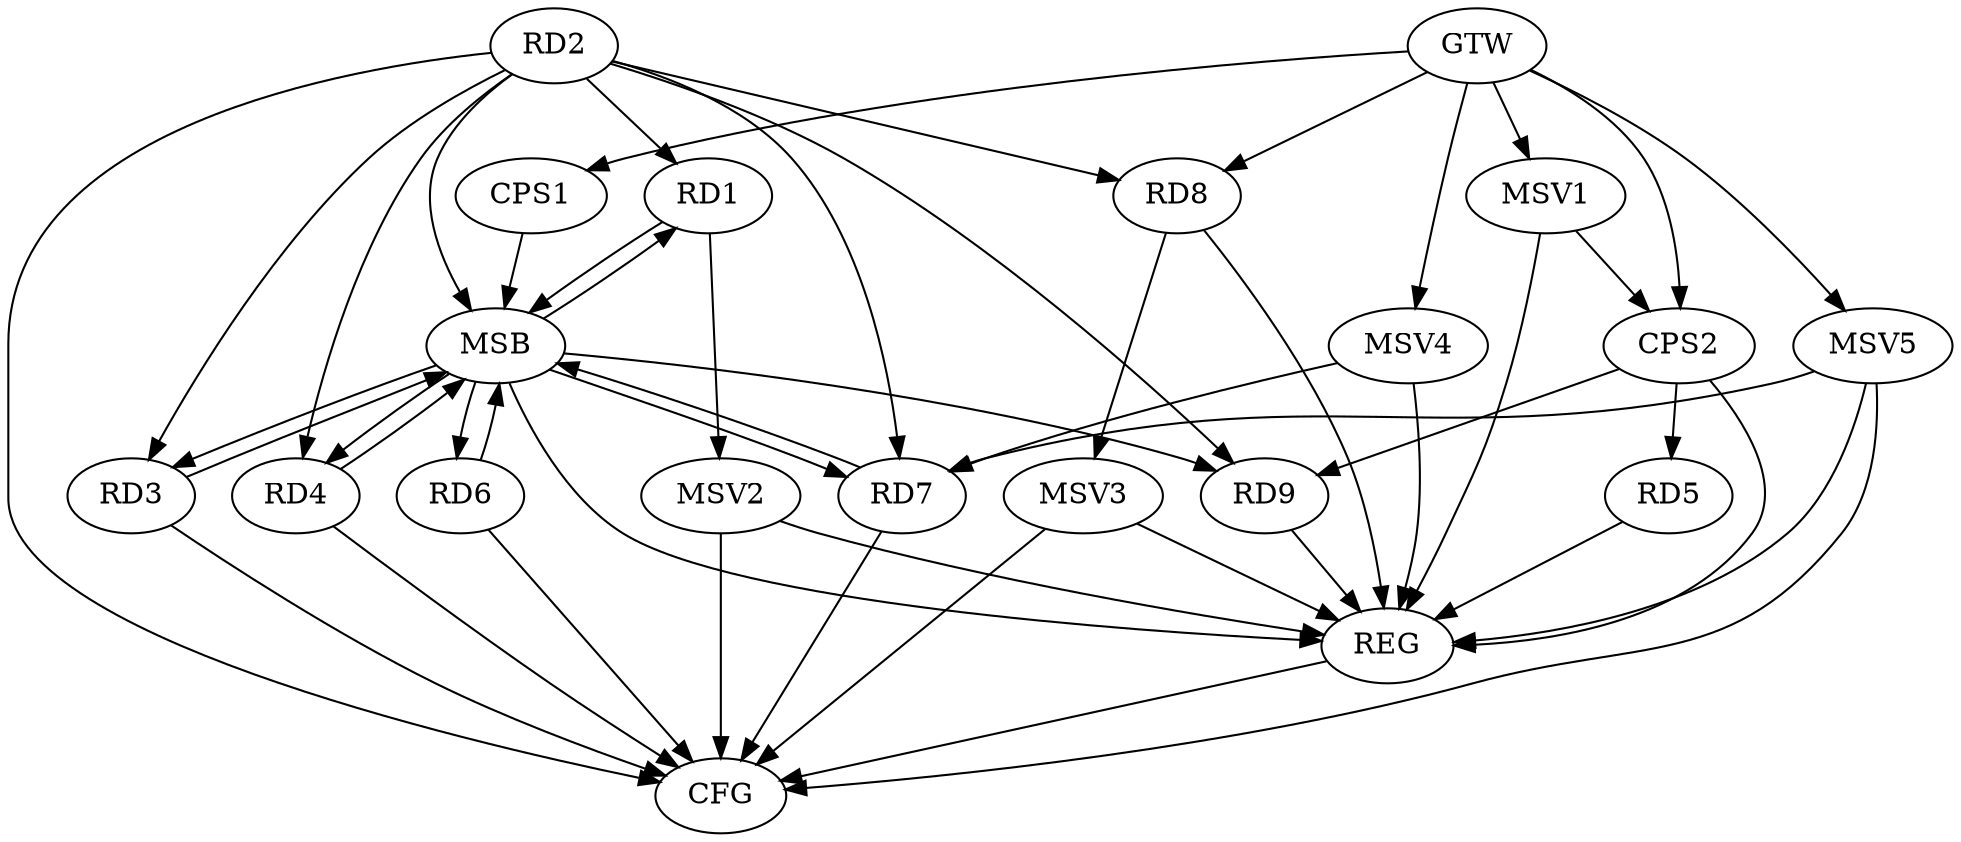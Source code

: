 strict digraph G {
  RD1 [ label="RD1" ];
  RD2 [ label="RD2" ];
  RD3 [ label="RD3" ];
  RD4 [ label="RD4" ];
  RD5 [ label="RD5" ];
  RD6 [ label="RD6" ];
  RD7 [ label="RD7" ];
  RD8 [ label="RD8" ];
  RD9 [ label="RD9" ];
  CPS1 [ label="CPS1" ];
  CPS2 [ label="CPS2" ];
  GTW [ label="GTW" ];
  REG [ label="REG" ];
  MSB [ label="MSB" ];
  CFG [ label="CFG" ];
  MSV1 [ label="MSV1" ];
  MSV2 [ label="MSV2" ];
  MSV3 [ label="MSV3" ];
  MSV4 [ label="MSV4" ];
  MSV5 [ label="MSV5" ];
  CPS2 -> RD5;
  CPS2 -> RD9;
  GTW -> RD8;
  GTW -> CPS1;
  GTW -> CPS2;
  RD5 -> REG;
  RD8 -> REG;
  RD9 -> REG;
  CPS2 -> REG;
  RD1 -> MSB;
  MSB -> REG;
  RD2 -> MSB;
  MSB -> RD1;
  MSB -> RD6;
  MSB -> RD7;
  RD3 -> MSB;
  RD4 -> MSB;
  RD6 -> MSB;
  MSB -> RD9;
  RD7 -> MSB;
  MSB -> RD3;
  CPS1 -> MSB;
  MSB -> RD4;
  RD3 -> CFG;
  RD6 -> CFG;
  RD4 -> CFG;
  RD7 -> CFG;
  REG -> CFG;
  RD2 -> CFG;
  RD2 -> RD4;
  RD2 -> RD9;
  RD2 -> RD1;
  RD2 -> RD8;
  RD2 -> RD7;
  RD2 -> RD3;
  MSV1 -> CPS2;
  GTW -> MSV1;
  MSV1 -> REG;
  RD1 -> MSV2;
  MSV2 -> REG;
  MSV2 -> CFG;
  RD8 -> MSV3;
  MSV3 -> REG;
  MSV3 -> CFG;
  MSV4 -> RD7;
  GTW -> MSV4;
  MSV4 -> REG;
  MSV5 -> RD7;
  GTW -> MSV5;
  MSV5 -> REG;
  MSV5 -> CFG;
}
